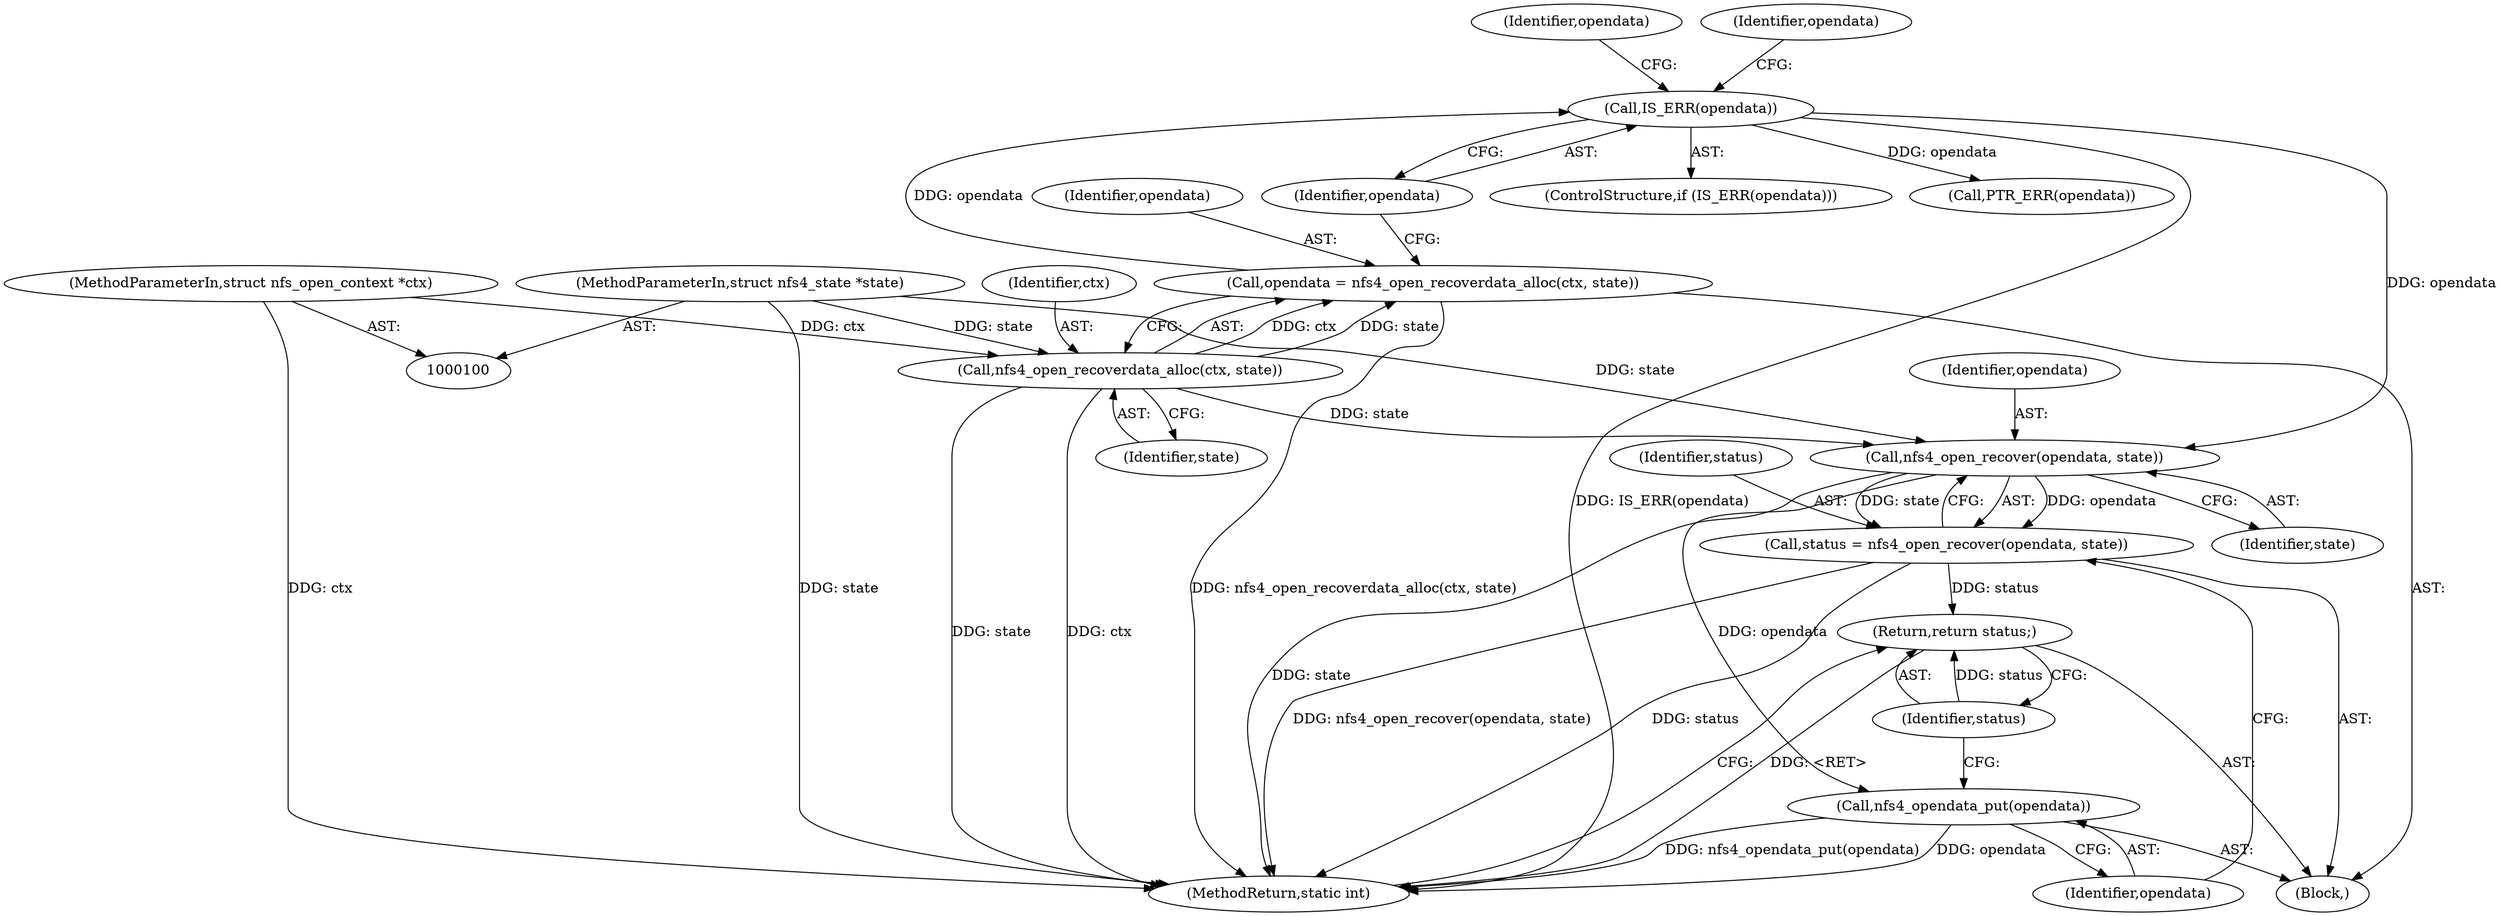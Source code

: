digraph "0_linux_dc0b027dfadfcb8a5504f7d8052754bf8d501ab9_2@pointer" {
"1000179" [label="(Call,nfs4_open_recover(opendata, state))"];
"1000117" [label="(Call,IS_ERR(opendata))"];
"1000111" [label="(Call,opendata = nfs4_open_recoverdata_alloc(ctx, state))"];
"1000113" [label="(Call,nfs4_open_recoverdata_alloc(ctx, state))"];
"1000101" [label="(MethodParameterIn,struct nfs_open_context *ctx)"];
"1000102" [label="(MethodParameterIn,struct nfs4_state *state)"];
"1000177" [label="(Call,status = nfs4_open_recover(opendata, state))"];
"1000184" [label="(Return,return status;)"];
"1000182" [label="(Call,nfs4_opendata_put(opendata))"];
"1000113" [label="(Call,nfs4_open_recoverdata_alloc(ctx, state))"];
"1000185" [label="(Identifier,status)"];
"1000115" [label="(Identifier,state)"];
"1000186" [label="(MethodReturn,static int)"];
"1000183" [label="(Identifier,opendata)"];
"1000177" [label="(Call,status = nfs4_open_recover(opendata, state))"];
"1000114" [label="(Identifier,ctx)"];
"1000181" [label="(Identifier,state)"];
"1000116" [label="(ControlStructure,if (IS_ERR(opendata)))"];
"1000180" [label="(Identifier,opendata)"];
"1000125" [label="(Identifier,opendata)"];
"1000184" [label="(Return,return status;)"];
"1000111" [label="(Call,opendata = nfs4_open_recoverdata_alloc(ctx, state))"];
"1000117" [label="(Call,IS_ERR(opendata))"];
"1000178" [label="(Identifier,status)"];
"1000112" [label="(Identifier,opendata)"];
"1000102" [label="(MethodParameterIn,struct nfs4_state *state)"];
"1000120" [label="(Call,PTR_ERR(opendata))"];
"1000101" [label="(MethodParameterIn,struct nfs_open_context *ctx)"];
"1000179" [label="(Call,nfs4_open_recover(opendata, state))"];
"1000118" [label="(Identifier,opendata)"];
"1000121" [label="(Identifier,opendata)"];
"1000103" [label="(Block,)"];
"1000182" [label="(Call,nfs4_opendata_put(opendata))"];
"1000179" -> "1000177"  [label="AST: "];
"1000179" -> "1000181"  [label="CFG: "];
"1000180" -> "1000179"  [label="AST: "];
"1000181" -> "1000179"  [label="AST: "];
"1000177" -> "1000179"  [label="CFG: "];
"1000179" -> "1000186"  [label="DDG: state"];
"1000179" -> "1000177"  [label="DDG: opendata"];
"1000179" -> "1000177"  [label="DDG: state"];
"1000117" -> "1000179"  [label="DDG: opendata"];
"1000113" -> "1000179"  [label="DDG: state"];
"1000102" -> "1000179"  [label="DDG: state"];
"1000179" -> "1000182"  [label="DDG: opendata"];
"1000117" -> "1000116"  [label="AST: "];
"1000117" -> "1000118"  [label="CFG: "];
"1000118" -> "1000117"  [label="AST: "];
"1000121" -> "1000117"  [label="CFG: "];
"1000125" -> "1000117"  [label="CFG: "];
"1000117" -> "1000186"  [label="DDG: IS_ERR(opendata)"];
"1000111" -> "1000117"  [label="DDG: opendata"];
"1000117" -> "1000120"  [label="DDG: opendata"];
"1000111" -> "1000103"  [label="AST: "];
"1000111" -> "1000113"  [label="CFG: "];
"1000112" -> "1000111"  [label="AST: "];
"1000113" -> "1000111"  [label="AST: "];
"1000118" -> "1000111"  [label="CFG: "];
"1000111" -> "1000186"  [label="DDG: nfs4_open_recoverdata_alloc(ctx, state)"];
"1000113" -> "1000111"  [label="DDG: ctx"];
"1000113" -> "1000111"  [label="DDG: state"];
"1000113" -> "1000115"  [label="CFG: "];
"1000114" -> "1000113"  [label="AST: "];
"1000115" -> "1000113"  [label="AST: "];
"1000113" -> "1000186"  [label="DDG: ctx"];
"1000113" -> "1000186"  [label="DDG: state"];
"1000101" -> "1000113"  [label="DDG: ctx"];
"1000102" -> "1000113"  [label="DDG: state"];
"1000101" -> "1000100"  [label="AST: "];
"1000101" -> "1000186"  [label="DDG: ctx"];
"1000102" -> "1000100"  [label="AST: "];
"1000102" -> "1000186"  [label="DDG: state"];
"1000177" -> "1000103"  [label="AST: "];
"1000178" -> "1000177"  [label="AST: "];
"1000183" -> "1000177"  [label="CFG: "];
"1000177" -> "1000186"  [label="DDG: nfs4_open_recover(opendata, state)"];
"1000177" -> "1000186"  [label="DDG: status"];
"1000177" -> "1000184"  [label="DDG: status"];
"1000184" -> "1000103"  [label="AST: "];
"1000184" -> "1000185"  [label="CFG: "];
"1000185" -> "1000184"  [label="AST: "];
"1000186" -> "1000184"  [label="CFG: "];
"1000184" -> "1000186"  [label="DDG: <RET>"];
"1000185" -> "1000184"  [label="DDG: status"];
"1000182" -> "1000103"  [label="AST: "];
"1000182" -> "1000183"  [label="CFG: "];
"1000183" -> "1000182"  [label="AST: "];
"1000185" -> "1000182"  [label="CFG: "];
"1000182" -> "1000186"  [label="DDG: nfs4_opendata_put(opendata)"];
"1000182" -> "1000186"  [label="DDG: opendata"];
}
